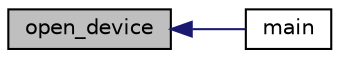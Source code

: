 digraph "open_device"
{
  edge [fontname="Helvetica",fontsize="10",labelfontname="Helvetica",labelfontsize="10"];
  node [fontname="Helvetica",fontsize="10",shape=record];
  rankdir="LR";
  Node144 [label="open_device",height=0.2,width=0.4,color="black", fillcolor="grey75", style="filled", fontcolor="black"];
  Node144 -> Node145 [dir="back",color="midnightblue",fontsize="10",style="solid",fontname="Helvetica"];
  Node145 [label="main",height=0.2,width=0.4,color="black", fillcolor="white", style="filled",URL="$main_8c.html#ae66f6b31b5ad750f1fe042a706a4e3d4"];
}
